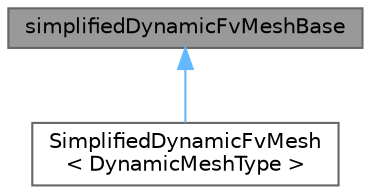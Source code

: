 digraph "simplifiedDynamicFvMeshBase"
{
 // LATEX_PDF_SIZE
  bgcolor="transparent";
  edge [fontname=Helvetica,fontsize=10,labelfontname=Helvetica,labelfontsize=10];
  node [fontname=Helvetica,fontsize=10,shape=box,height=0.2,width=0.4];
  Node1 [id="Node000001",label="simplifiedDynamicFvMeshBase",height=0.2,width=0.4,color="gray40", fillcolor="grey60", style="filled", fontcolor="black",tooltip=" "];
  Node1 -> Node2 [id="edge1_Node000001_Node000002",dir="back",color="steelblue1",style="solid",tooltip=" "];
  Node2 [id="Node000002",label="SimplifiedDynamicFvMesh\l\< DynamicMeshType \>",height=0.2,width=0.4,color="gray40", fillcolor="white", style="filled",URL="$classFoam_1_1simplifiedMeshes_1_1SimplifiedDynamicFvMesh.html",tooltip=" "];
}
